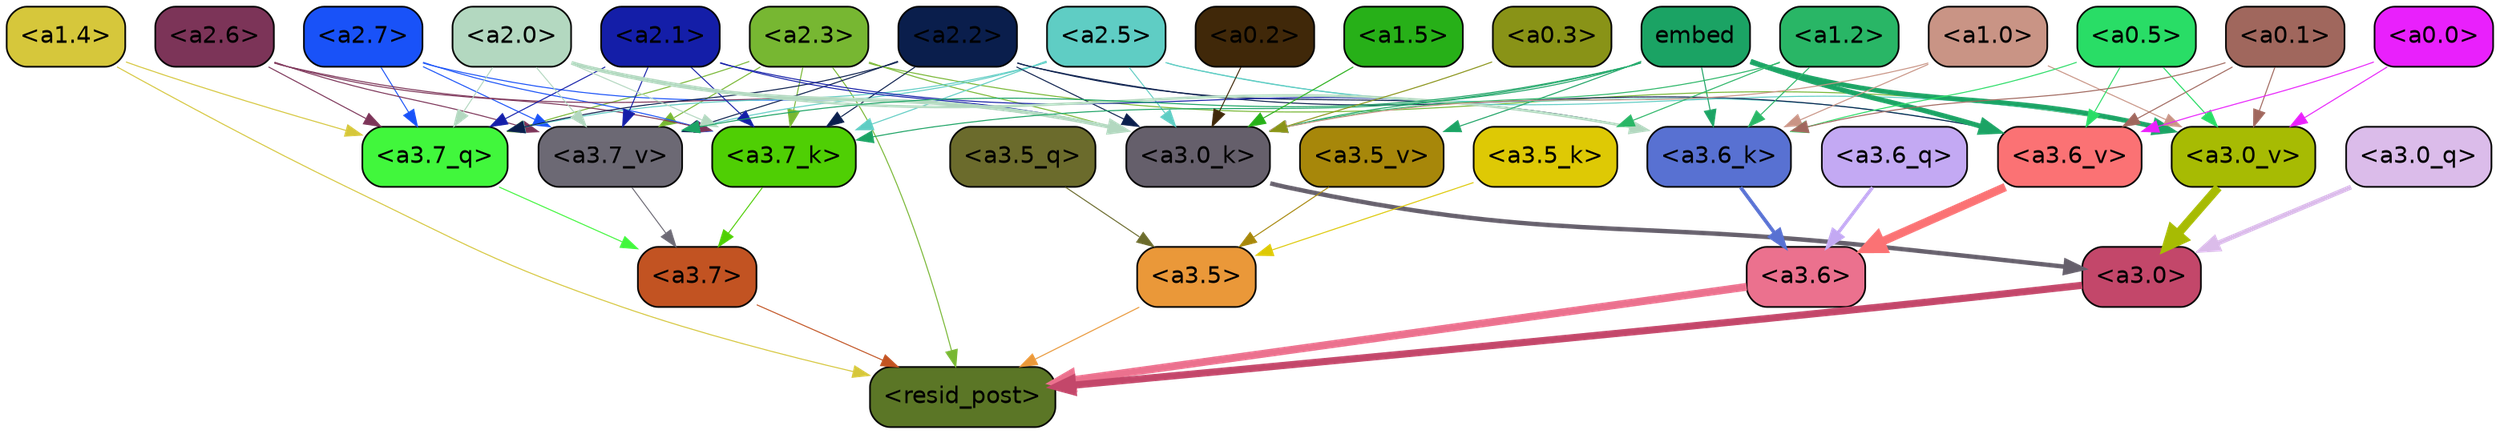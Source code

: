 strict digraph "" {
	graph [bgcolor=transparent,
		layout=dot,
		overlap=false,
		splines=true
	];
	"<a3.7>"	[color=black,
		fillcolor="#c25322",
		fontname=Helvetica,
		shape=box,
		style="filled, rounded"];
	"<resid_post>"	[color=black,
		fillcolor="#5b7626",
		fontname=Helvetica,
		shape=box,
		style="filled, rounded"];
	"<a3.7>" -> "<resid_post>"	[color="#c25322",
		penwidth=0.6];
	"<a3.6>"	[color=black,
		fillcolor="#eb718e",
		fontname=Helvetica,
		shape=box,
		style="filled, rounded"];
	"<a3.6>" -> "<resid_post>"	[color="#eb718e",
		penwidth=4.6696330308914185];
	"<a3.5>"	[color=black,
		fillcolor="#ea9839",
		fontname=Helvetica,
		shape=box,
		style="filled, rounded"];
	"<a3.5>" -> "<resid_post>"	[color="#ea9839",
		penwidth=0.6];
	"<a3.0>"	[color=black,
		fillcolor="#c3476a",
		fontname=Helvetica,
		shape=box,
		style="filled, rounded"];
	"<a3.0>" -> "<resid_post>"	[color="#c3476a",
		penwidth=4.282557368278503];
	"<a2.3>"	[color=black,
		fillcolor="#77b732",
		fontname=Helvetica,
		shape=box,
		style="filled, rounded"];
	"<a2.3>" -> "<resid_post>"	[color="#77b732",
		penwidth=0.6];
	"<a3.7_q>"	[color=black,
		fillcolor="#41f73c",
		fontname=Helvetica,
		shape=box,
		style="filled, rounded"];
	"<a2.3>" -> "<a3.7_q>"	[color="#77b732",
		penwidth=0.6];
	"<a3.7_k>"	[color=black,
		fillcolor="#4fcf04",
		fontname=Helvetica,
		shape=box,
		style="filled, rounded"];
	"<a2.3>" -> "<a3.7_k>"	[color="#77b732",
		penwidth=0.6];
	"<a3.0_k>"	[color=black,
		fillcolor="#655f6b",
		fontname=Helvetica,
		shape=box,
		style="filled, rounded"];
	"<a2.3>" -> "<a3.0_k>"	[color="#77b732",
		penwidth=0.6];
	"<a3.7_v>"	[color=black,
		fillcolor="#6c6974",
		fontname=Helvetica,
		shape=box,
		style="filled, rounded"];
	"<a2.3>" -> "<a3.7_v>"	[color="#77b732",
		penwidth=0.6];
	"<a3.0_v>"	[color=black,
		fillcolor="#a7bb03",
		fontname=Helvetica,
		shape=box,
		style="filled, rounded"];
	"<a2.3>" -> "<a3.0_v>"	[color="#77b732",
		penwidth=0.6];
	"<a1.4>"	[color=black,
		fillcolor="#d6c73b",
		fontname=Helvetica,
		shape=box,
		style="filled, rounded"];
	"<a1.4>" -> "<resid_post>"	[color="#d6c73b",
		penwidth=0.6];
	"<a1.4>" -> "<a3.7_q>"	[color="#d6c73b",
		penwidth=0.6];
	"<a3.7_q>" -> "<a3.7>"	[color="#41f73c",
		penwidth=0.6];
	"<a3.6_q>"	[color=black,
		fillcolor="#c3a9f3",
		fontname=Helvetica,
		shape=box,
		style="filled, rounded"];
	"<a3.6_q>" -> "<a3.6>"	[color="#c3a9f3",
		penwidth=2.03758105635643];
	"<a3.5_q>"	[color=black,
		fillcolor="#6b6b2c",
		fontname=Helvetica,
		shape=box,
		style="filled, rounded"];
	"<a3.5_q>" -> "<a3.5>"	[color="#6b6b2c",
		penwidth=0.6];
	"<a3.0_q>"	[color=black,
		fillcolor="#dbbcea",
		fontname=Helvetica,
		shape=box,
		style="filled, rounded"];
	"<a3.0_q>" -> "<a3.0>"	[color="#dbbcea",
		penwidth=2.8638100624084473];
	"<a3.7_k>" -> "<a3.7>"	[color="#4fcf04",
		penwidth=0.6];
	"<a3.6_k>"	[color=black,
		fillcolor="#5871d2",
		fontname=Helvetica,
		shape=box,
		style="filled, rounded"];
	"<a3.6_k>" -> "<a3.6>"	[color="#5871d2",
		penwidth=2.174198240041733];
	"<a3.5_k>"	[color=black,
		fillcolor="#dec905",
		fontname=Helvetica,
		shape=box,
		style="filled, rounded"];
	"<a3.5_k>" -> "<a3.5>"	[color="#dec905",
		penwidth=0.6];
	"<a3.0_k>" -> "<a3.0>"	[color="#655f6b",
		penwidth=2.6274144649505615];
	"<a3.7_v>" -> "<a3.7>"	[color="#6c6974",
		penwidth=0.6];
	"<a3.6_v>"	[color=black,
		fillcolor="#fb7274",
		fontname=Helvetica,
		shape=box,
		style="filled, rounded"];
	"<a3.6_v>" -> "<a3.6>"	[color="#fb7274",
		penwidth=5.002329230308533];
	"<a3.5_v>"	[color=black,
		fillcolor="#a7870a",
		fontname=Helvetica,
		shape=box,
		style="filled, rounded"];
	"<a3.5_v>" -> "<a3.5>"	[color="#a7870a",
		penwidth=0.6];
	"<a3.0_v>" -> "<a3.0>"	[color="#a7bb03",
		penwidth=5.188832879066467];
	"<a2.7>"	[color=black,
		fillcolor="#1952f8",
		fontname=Helvetica,
		shape=box,
		style="filled, rounded"];
	"<a2.7>" -> "<a3.7_q>"	[color="#1952f8",
		penwidth=0.6];
	"<a2.7>" -> "<a3.7_k>"	[color="#1952f8",
		penwidth=0.6];
	"<a2.7>" -> "<a3.0_k>"	[color="#1952f8",
		penwidth=0.6];
	"<a2.7>" -> "<a3.7_v>"	[color="#1952f8",
		penwidth=0.6];
	"<a2.6>"	[color=black,
		fillcolor="#7c3458",
		fontname=Helvetica,
		shape=box,
		style="filled, rounded"];
	"<a2.6>" -> "<a3.7_q>"	[color="#7c3458",
		penwidth=0.6];
	"<a2.6>" -> "<a3.7_k>"	[color="#7c3458",
		penwidth=0.6];
	"<a2.6>" -> "<a3.0_k>"	[color="#7c3458",
		penwidth=0.6];
	"<a2.6>" -> "<a3.7_v>"	[color="#7c3458",
		penwidth=0.6];
	"<a2.5>"	[color=black,
		fillcolor="#5fcdc4",
		fontname=Helvetica,
		shape=box,
		style="filled, rounded"];
	"<a2.5>" -> "<a3.7_q>"	[color="#5fcdc4",
		penwidth=0.6];
	"<a2.5>" -> "<a3.7_k>"	[color="#5fcdc4",
		penwidth=0.6];
	"<a2.5>" -> "<a3.0_k>"	[color="#5fcdc4",
		penwidth=0.6];
	"<a2.5>" -> "<a3.7_v>"	[color="#5fcdc4",
		penwidth=0.6];
	"<a2.5>" -> "<a3.6_v>"	[color="#5fcdc4",
		penwidth=0.6];
	"<a2.5>" -> "<a3.0_v>"	[color="#5fcdc4",
		penwidth=0.6];
	"<a2.2>"	[color=black,
		fillcolor="#0a1e4c",
		fontname=Helvetica,
		shape=box,
		style="filled, rounded"];
	"<a2.2>" -> "<a3.7_q>"	[color="#0a1e4c",
		penwidth=0.6];
	"<a2.2>" -> "<a3.7_k>"	[color="#0a1e4c",
		penwidth=0.6];
	"<a2.2>" -> "<a3.6_k>"	[color="#0a1e4c",
		penwidth=0.6];
	"<a2.2>" -> "<a3.0_k>"	[color="#0a1e4c",
		penwidth=0.6];
	"<a2.2>" -> "<a3.7_v>"	[color="#0a1e4c",
		penwidth=0.6];
	"<a2.2>" -> "<a3.6_v>"	[color="#0a1e4c",
		penwidth=0.6];
	"<a2.1>"	[color=black,
		fillcolor="#141ea8",
		fontname=Helvetica,
		shape=box,
		style="filled, rounded"];
	"<a2.1>" -> "<a3.7_q>"	[color="#141ea8",
		penwidth=0.6];
	"<a2.1>" -> "<a3.7_k>"	[color="#141ea8",
		penwidth=0.6];
	"<a2.1>" -> "<a3.6_k>"	[color="#141ea8",
		penwidth=0.6];
	"<a2.1>" -> "<a3.0_k>"	[color="#141ea8",
		penwidth=0.6];
	"<a2.1>" -> "<a3.7_v>"	[color="#141ea8",
		penwidth=0.6];
	"<a2.0>"	[color=black,
		fillcolor="#b3d8c0",
		fontname=Helvetica,
		shape=box,
		style="filled, rounded"];
	"<a2.0>" -> "<a3.7_q>"	[color="#b3d8c0",
		penwidth=0.6];
	"<a2.0>" -> "<a3.7_k>"	[color="#b3d8c0",
		penwidth=0.6];
	"<a2.0>" -> "<a3.6_k>"	[color="#b3d8c0",
		penwidth=1.5568191409111023];
	"<a2.0>" -> "<a3.0_k>"	[color="#b3d8c0",
		penwidth=2.270527422428131];
	"<a2.0>" -> "<a3.7_v>"	[color="#b3d8c0",
		penwidth=0.6];
	embed	[color=black,
		fillcolor="#1ba364",
		fontname=Helvetica,
		shape=box,
		style="filled, rounded"];
	embed -> "<a3.7_k>"	[color="#1ba364",
		penwidth=0.6];
	embed -> "<a3.6_k>"	[color="#1ba364",
		penwidth=0.6];
	embed -> "<a3.0_k>"	[color="#1ba364",
		penwidth=0.6];
	embed -> "<a3.7_v>"	[color="#1ba364",
		penwidth=0.6];
	embed -> "<a3.6_v>"	[color="#1ba364",
		penwidth=2.9588699340820312];
	embed -> "<a3.5_v>"	[color="#1ba364",
		penwidth=0.6];
	embed -> "<a3.0_v>"	[color="#1ba364",
		penwidth=2.8686431646347046];
	"<a1.2>"	[color=black,
		fillcolor="#29b666",
		fontname=Helvetica,
		shape=box,
		style="filled, rounded"];
	"<a1.2>" -> "<a3.6_k>"	[color="#29b666",
		penwidth=0.6];
	"<a1.2>" -> "<a3.5_k>"	[color="#29b666",
		penwidth=0.6];
	"<a1.2>" -> "<a3.0_k>"	[color="#29b666",
		penwidth=0.6];
	"<a1.0>"	[color=black,
		fillcolor="#c99485",
		fontname=Helvetica,
		shape=box,
		style="filled, rounded"];
	"<a1.0>" -> "<a3.6_k>"	[color="#c99485",
		penwidth=0.6];
	"<a1.0>" -> "<a3.0_k>"	[color="#c99485",
		penwidth=0.6];
	"<a1.0>" -> "<a3.0_v>"	[color="#c99485",
		penwidth=0.6];
	"<a0.5>"	[color=black,
		fillcolor="#29dd66",
		fontname=Helvetica,
		shape=box,
		style="filled, rounded"];
	"<a0.5>" -> "<a3.6_k>"	[color="#29dd66",
		penwidth=0.6];
	"<a0.5>" -> "<a3.6_v>"	[color="#29dd66",
		penwidth=0.6];
	"<a0.5>" -> "<a3.0_v>"	[color="#29dd66",
		penwidth=0.6421224474906921];
	"<a0.1>"	[color=black,
		fillcolor="#a0675d",
		fontname=Helvetica,
		shape=box,
		style="filled, rounded"];
	"<a0.1>" -> "<a3.6_k>"	[color="#a0675d",
		penwidth=0.6];
	"<a0.1>" -> "<a3.6_v>"	[color="#a0675d",
		penwidth=0.6];
	"<a0.1>" -> "<a3.0_v>"	[color="#a0675d",
		penwidth=0.6];
	"<a1.5>"	[color=black,
		fillcolor="#27b018",
		fontname=Helvetica,
		shape=box,
		style="filled, rounded"];
	"<a1.5>" -> "<a3.0_k>"	[color="#27b018",
		penwidth=0.6];
	"<a0.3>"	[color=black,
		fillcolor="#899317",
		fontname=Helvetica,
		shape=box,
		style="filled, rounded"];
	"<a0.3>" -> "<a3.0_k>"	[color="#899317",
		penwidth=0.6];
	"<a0.2>"	[color=black,
		fillcolor="#402809",
		fontname=Helvetica,
		shape=box,
		style="filled, rounded"];
	"<a0.2>" -> "<a3.0_k>"	[color="#402809",
		penwidth=0.6];
	"<a0.0>"	[color=black,
		fillcolor="#e920fc",
		fontname=Helvetica,
		shape=box,
		style="filled, rounded"];
	"<a0.0>" -> "<a3.6_v>"	[color="#e920fc",
		penwidth=0.6];
	"<a0.0>" -> "<a3.0_v>"	[color="#e920fc",
		penwidth=0.6];
}
